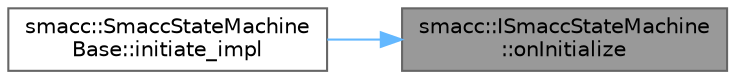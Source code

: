digraph "smacc::ISmaccStateMachine::onInitialize"
{
 // LATEX_PDF_SIZE
  bgcolor="transparent";
  edge [fontname=Helvetica,fontsize=10,labelfontname=Helvetica,labelfontsize=10];
  node [fontname=Helvetica,fontsize=10,shape=box,height=0.2,width=0.4];
  rankdir="RL";
  Node1 [label="smacc::ISmaccStateMachine\l::onInitialize",height=0.2,width=0.4,color="gray40", fillcolor="grey60", style="filled", fontcolor="black",tooltip="this function should be implemented by the user to create the orthogonals"];
  Node1 -> Node2 [dir="back",color="steelblue1",style="solid"];
  Node2 [label="smacc::SmaccStateMachine\lBase::initiate_impl",height=0.2,width=0.4,color="grey40", fillcolor="white", style="filled",URL="$structsmacc_1_1SmaccStateMachineBase.html#a2dc1cd9a25b80f00602f1faab9b01e7b",tooltip=" "];
}
